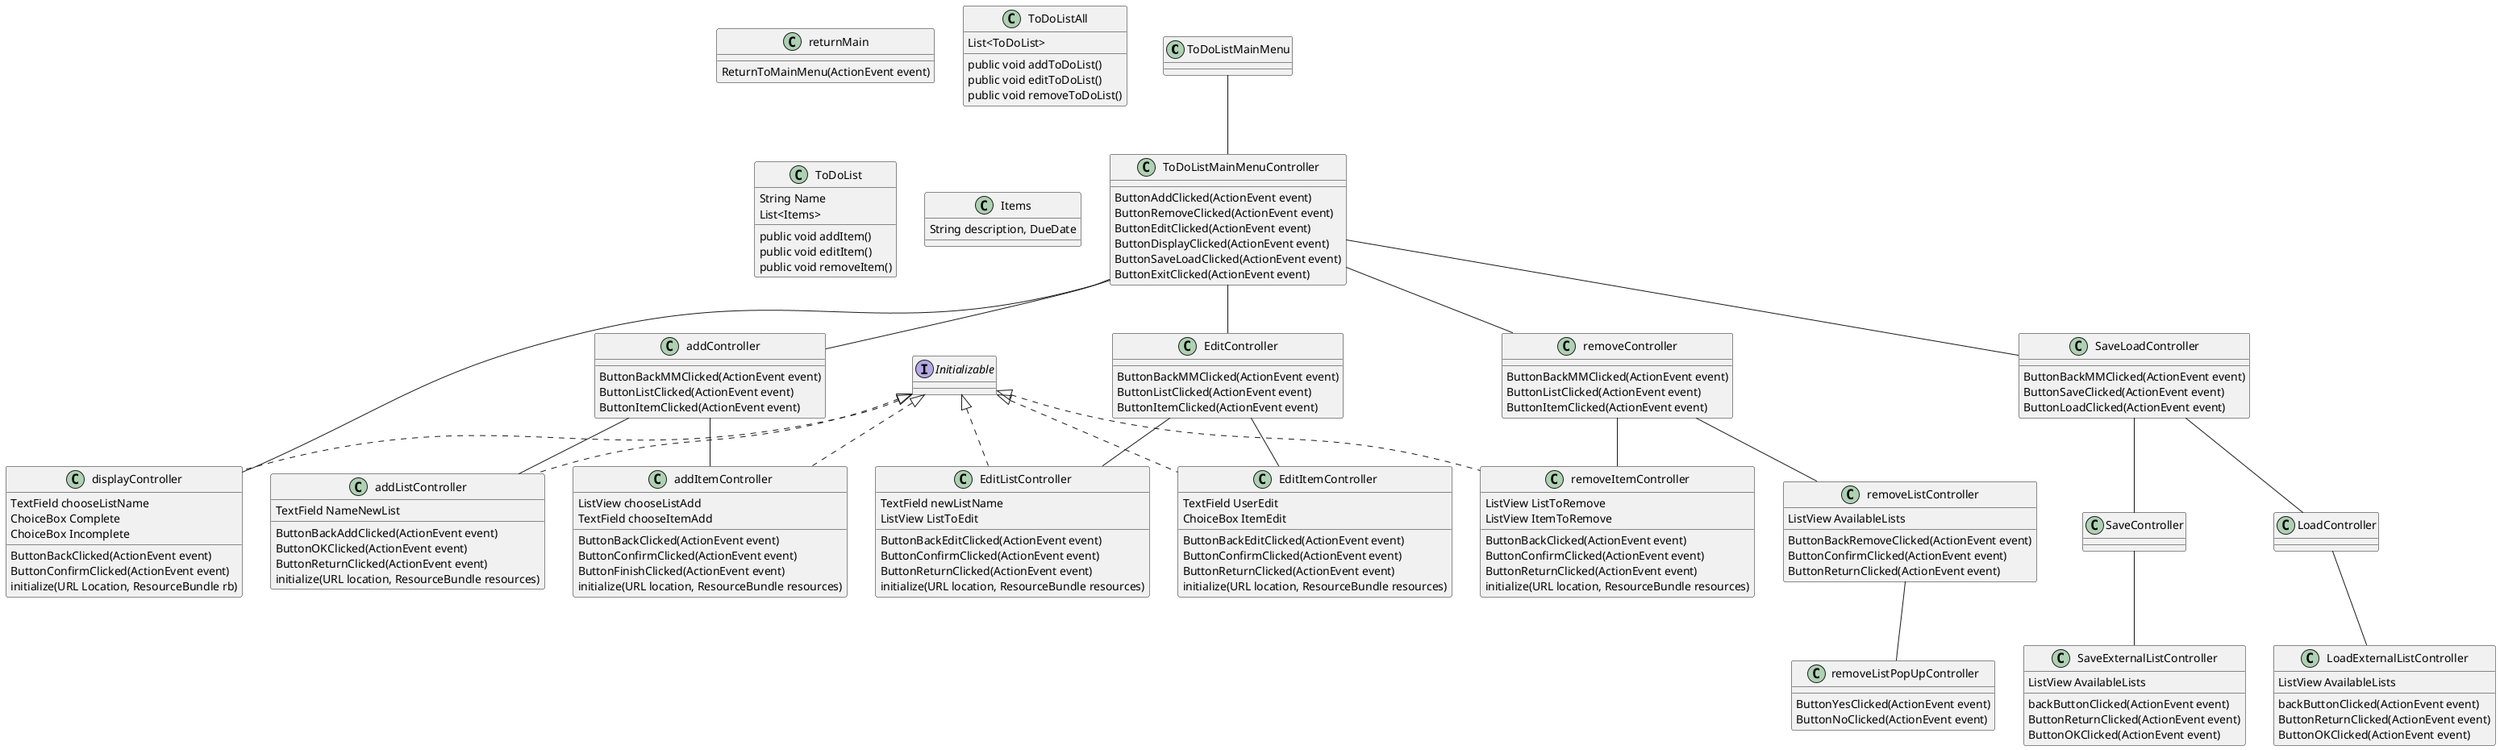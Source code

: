 @startuml
'https://plantuml.com/class-diagram

class ToDoListMainMenu

ToDoListMainMenu -- ToDoListMainMenuController

class ToDoListMainMenuController{
ButtonAddClicked(ActionEvent event)
ButtonRemoveClicked(ActionEvent event)
ButtonEditClicked(ActionEvent event)
ButtonDisplayClicked(ActionEvent event)
ButtonSaveLoadClicked(ActionEvent event)
ButtonExitClicked(ActionEvent event)
}
ToDoListMainMenuController -- addController
ToDoListMainMenuController -- removeController
ToDoListMainMenuController -- EditController
ToDoListMainMenuController -- displayController
ToDoListMainMenuController -- SaveLoadController
' Add submenu

class addController{
ButtonBackMMClicked(ActionEvent event)
ButtonListClicked(ActionEvent event)
ButtonItemClicked(ActionEvent event)
}

class addListController implements Initializable{
ButtonBackAddClicked(ActionEvent event)
TextField NameNewList
ButtonOKClicked(ActionEvent event)
ButtonReturnClicked(ActionEvent event)
initialize(URL location, ResourceBundle resources)
}

class addItemController implements Initializable{
ListView chooseListAdd
TextField chooseItemAdd
ButtonBackClicked(ActionEvent event)
ButtonConfirmClicked(ActionEvent event)
ButtonFinishClicked(ActionEvent event)
initialize(URL location, ResourceBundle resources)
}

addController -- addListController
addController -- addItemController

' Remove submenu

class removeController{
ButtonBackMMClicked(ActionEvent event)
ButtonListClicked(ActionEvent event)
ButtonItemClicked(ActionEvent event)
}

class removeListController{
ListView AvailableLists
ButtonBackRemoveClicked(ActionEvent event)
ButtonConfirmClicked(ActionEvent event)
ButtonReturnClicked(ActionEvent event)
}

class removeListPopUpController{
    ButtonYesClicked(ActionEvent event)
    ButtonNoClicked(ActionEvent event)
}

class removeItemController implements Initializable{
ListView ListToRemove
ListView ItemToRemove
ButtonBackClicked(ActionEvent event)
ButtonConfirmClicked(ActionEvent event)
ButtonReturnClicked(ActionEvent event)
initialize(URL location, ResourceBundle resources)
}

removeController -- removeListController
removeController -- removeItemController
removeListController -- removeListPopUpController

' Edit submenu

class EditController{
ButtonBackMMClicked(ActionEvent event)
ButtonListClicked(ActionEvent event)
ButtonItemClicked(ActionEvent event)
}

class EditListController implements Initializable{
TextField newListName
ListView ListToEdit
ButtonBackEditClicked(ActionEvent event)
ButtonConfirmClicked(ActionEvent event)
ButtonReturnClicked(ActionEvent event)
initialize(URL location, ResourceBundle resources)
}

class EditItemController implements Initializable{
TextField UserEdit
ChoiceBox ItemEdit
ButtonBackEditClicked(ActionEvent event)
ButtonConfirmClicked(ActionEvent event)
ButtonReturnClicked(ActionEvent event)
initialize(URL location, ResourceBundle resources)
}

EditController -- EditListController
EditController -- EditItemController

' display submenu - maybe more to add here?

class displayController implements Initializable{
TextField chooseListName
ChoiceBox Complete
ChoiceBox Incomplete
ButtonBackClicked(ActionEvent event)
ButtonConfirmClicked(ActionEvent event)
initialize(URL Location, ResourceBundle rb)
}

' Save/Load submenu


class SaveLoadController{
ButtonBackMMClicked(ActionEvent event)
ButtonSaveClicked(ActionEvent event)
ButtonLoadClicked(ActionEvent event)
}

class SaveExternalListController{
backButtonClicked(ActionEvent event)
ButtonReturnClicked(ActionEvent event)
ButtonOKClicked(ActionEvent event)
ListView AvailableLists
}

class LoadExternalListController{
backButtonClicked(ActionEvent event)
ButtonReturnClicked(ActionEvent event)
ButtonOKClicked(ActionEvent event)
ListView AvailableLists
}

SaveLoadController -- SaveController
SaveLoadController -- LoadController
SaveController -- SaveExternalListController
LoadController -- LoadExternalListController

class returnMain{
ReturnToMainMenu(ActionEvent event)
}

' No need for exit submenu, exit button will leave the program

class ToDoListAll{
List<ToDoList>
public void addToDoList()
public void editToDoList()
public void removeToDoList()
}

class ToDoList{
String Name
public void addItem()
public void editItem()
public void removeItem()
List<Items>
}

class Items{
String description, DueDate
}

@enduml
